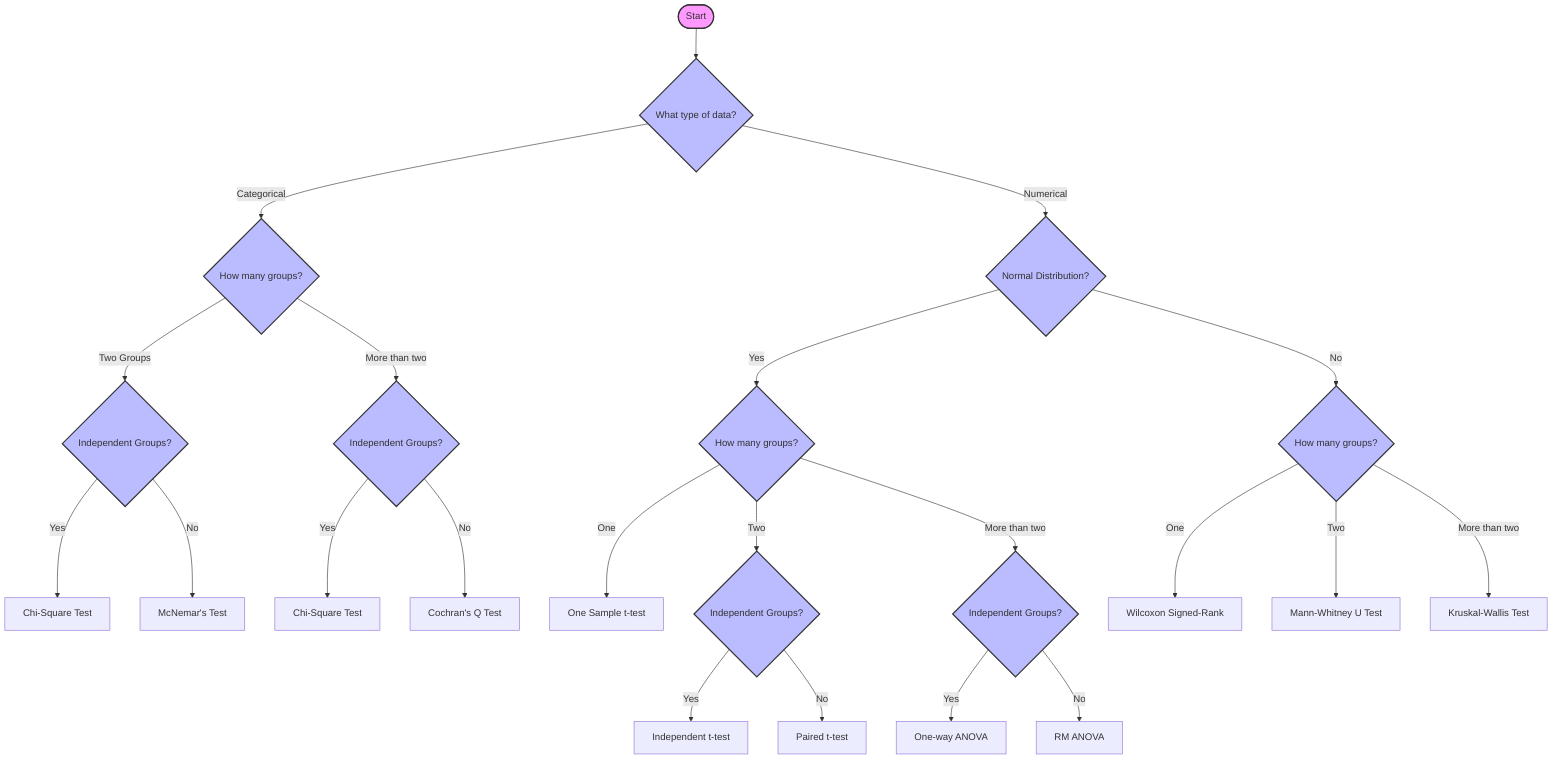 flowchart TD
    Start([Start]) --> DataType{What type of data?}
    
    DataType -->|Categorical| NumGroups{How many groups?}
    DataType -->|Numerical| Distribution{Normal Distribution?}
    
    NumGroups -->|Two Groups| Independent{Independent Groups?}
    NumGroups -->|More than two| CatMore{Independent Groups?}
    
    Independent -->|Yes| ChiSquare[Chi-Square Test]
    Independent -->|No| McNemar[McNemar's Test]
    
    CatMore -->|Yes| ChiSquareM[Chi-Square Test]
    CatMore -->|No| Cochran[Cochran's Q Test]
    
    Distribution -->|Yes| NumGroupsN{How many groups?}
    Distribution -->|No| NonPara{How many groups?}
    
    NumGroupsN -->|One| OneSample[One Sample t-test]
    NumGroupsN -->|Two| TwoGroups{Independent Groups?}
    NumGroupsN -->|More than two| Anova{Independent Groups?}
    
    TwoGroups -->|Yes| IndependentT[Independent t-test]
    TwoGroups -->|No| PairedT[Paired t-test]
    
    Anova -->|Yes| OneWayAnova[One-way ANOVA]
    Anova -->|No| RmAnova[RM ANOVA]
    
    NonPara -->|One| WilcoxonSigned[Wilcoxon Signed-Rank]
    NonPara -->|Two| MannWhitney[Mann-Whitney U Test]
    NonPara -->|More than two| KruskalWallis[Kruskal-Wallis Test]
    
    style Start fill:#f9f,stroke:#333,stroke-width:2px
    classDef decision fill:#bbf,stroke:#333,stroke-width:2px
    class DataType,NumGroups,Independent,CatMore,Distribution,NumGroupsN,TwoGroups,Anova,NonPara decision